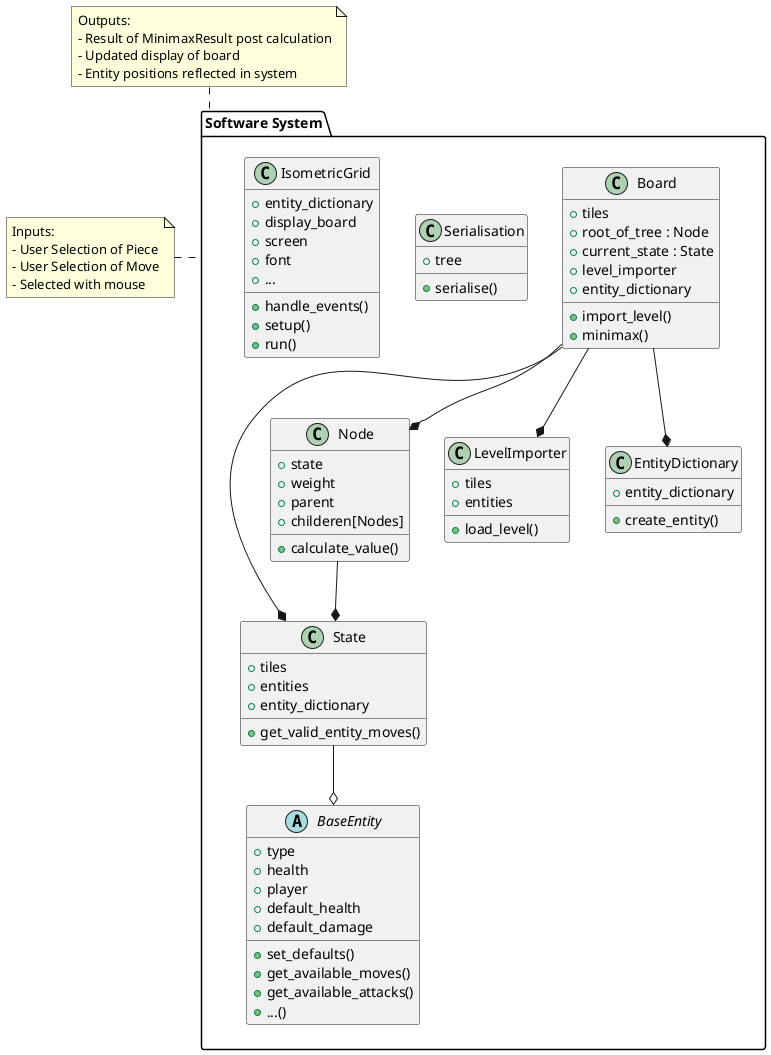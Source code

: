 @startuml
package "Software System" {
    class Board {
        +tiles
        +root_of_tree : Node
        +current_state : State
        +level_importer
        +entity_dictionary

        +import_level()
        +minimax()
    }

    class State {
        +tiles
        +entities
        +entity_dictionary

        +get_valid_entity_moves()
    }

    class Node {
        +state
        +weight
        +parent
        +childeren[Nodes]

        +calculate_value()
    }

    class Serialisation {
        +tree
        +serialise()
    }

    class LevelImporter {
        +tiles
        +entities
        +load_level()
    }

    class EntityDictionary {
        +entity_dictionary
        +create_entity()
    }

    class IsometricGrid {
        +entity_dictionary
        +display_board
        +screen
        +font
        +...

        +handle_events()
        +setup()
        +run()
    }

    abstract class BaseEntity {
        +type
        +health
        +player
        +default_health
        +default_damage
        
        +set_defaults()
        +get_available_moves()
        +get_available_attacks()
        +...()
    }
}


' Links
Board --* State
Board --* Node
Node --* State
Board --* EntityDictionary
Board --* LevelImporter
State --o BaseEntity

' Inputs and Outputs
note left of "Software System" 
    Inputs: 
    - User Selection of Piece
    - User Selection of Move
    - Selected with mouse
end note

note top of "Software System" 
    Outputs:
    - Result of MinimaxResult post calculation
    - Updated display of board 
    - Entity positions reflected in system
end note
@enduml